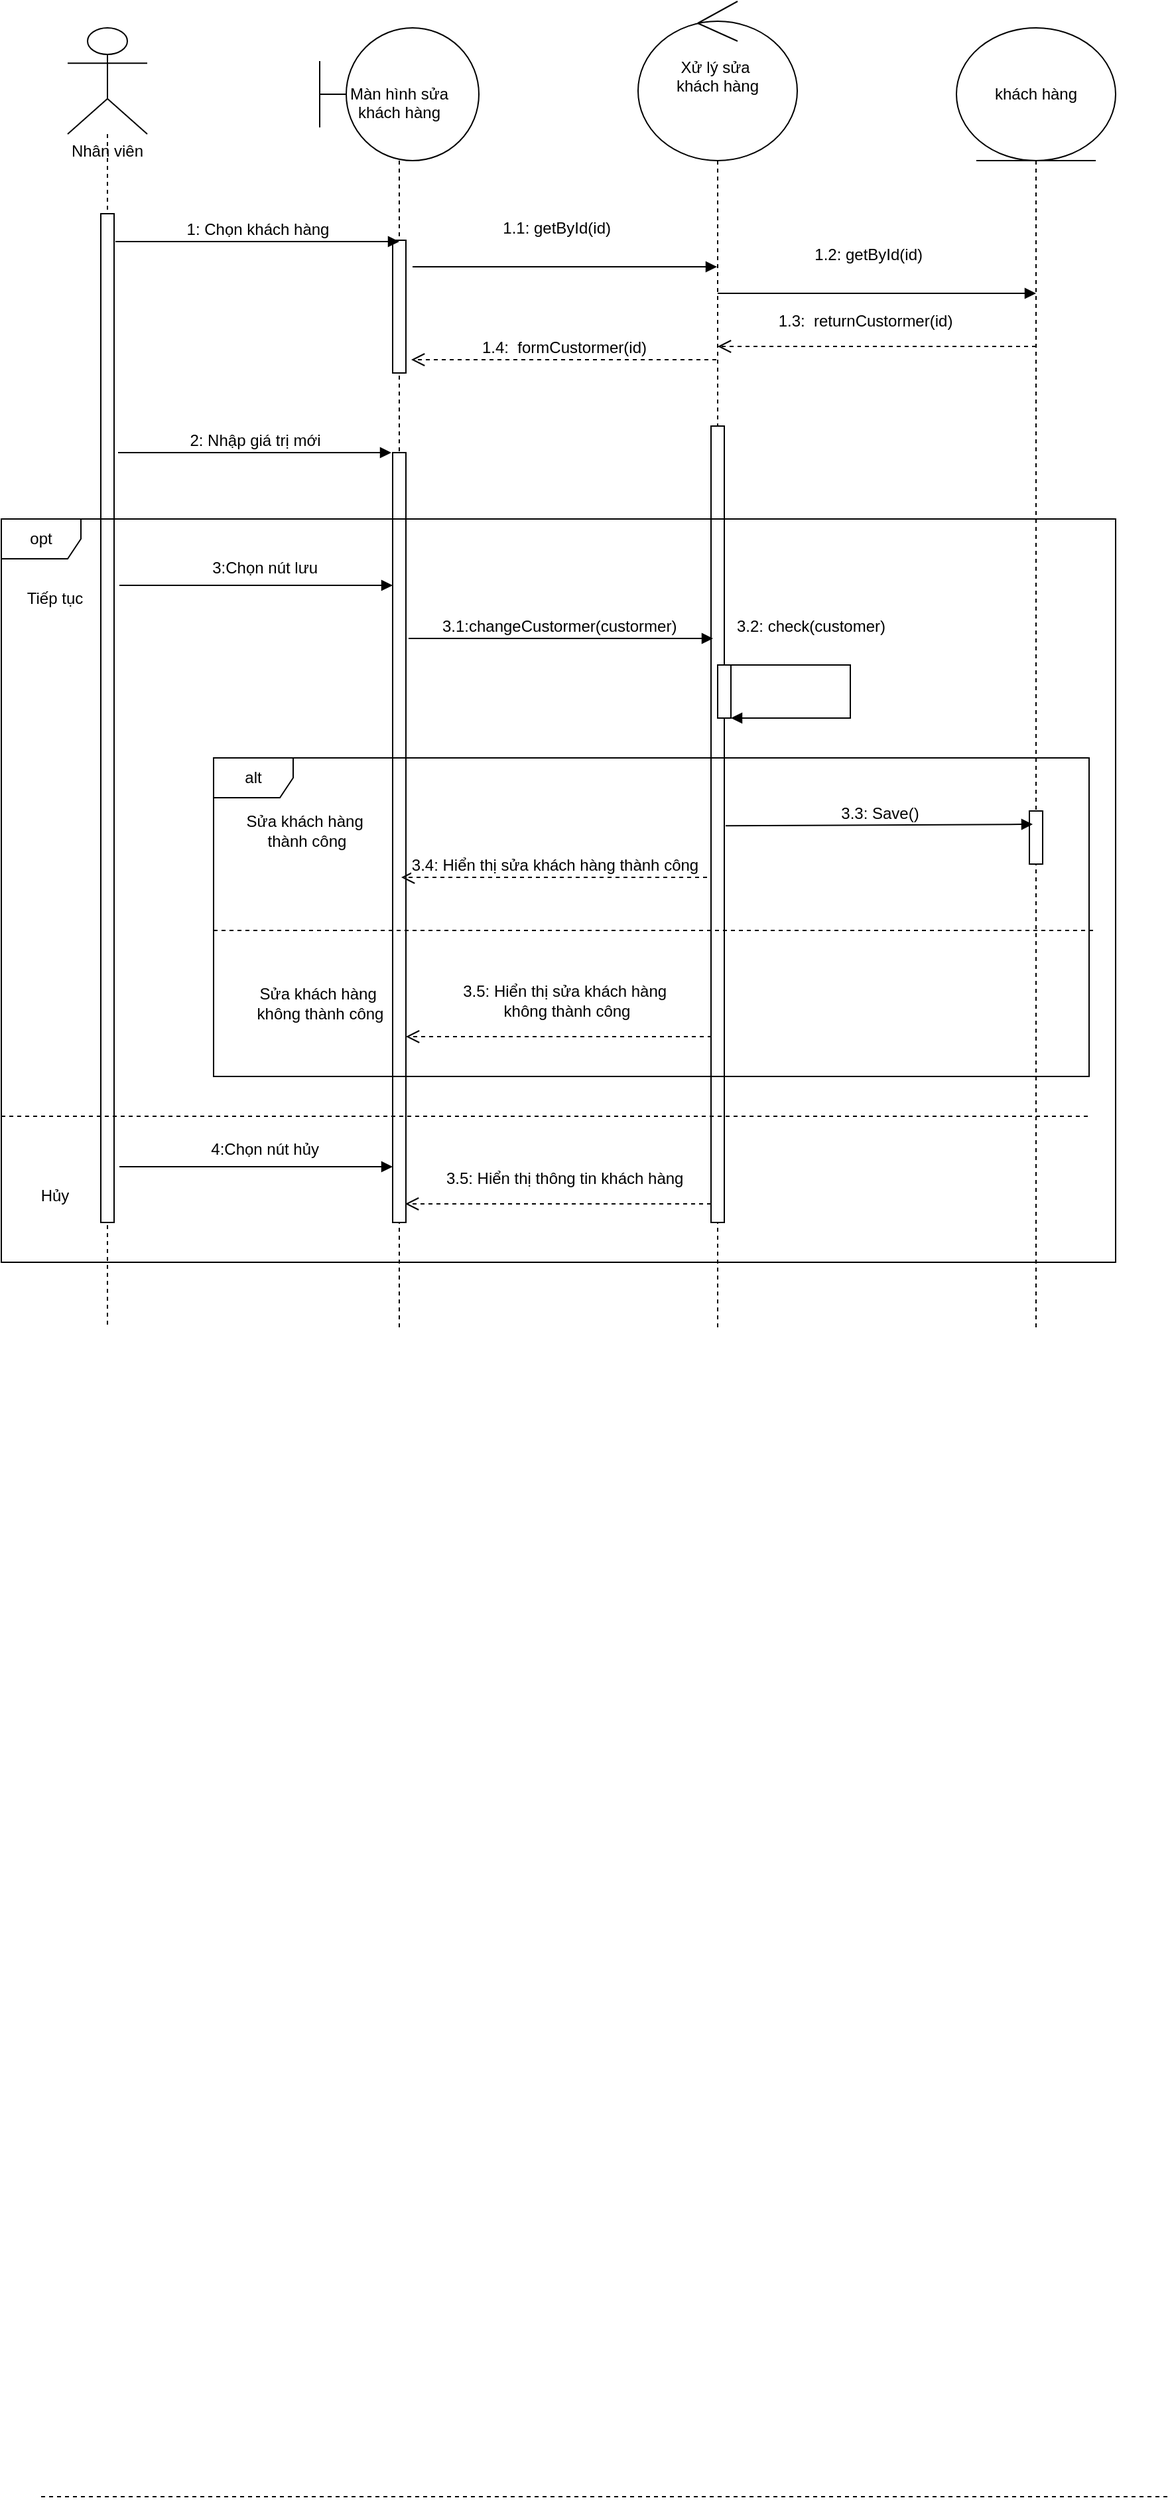 <mxfile version="14.4.3" type="device"><diagram id="j35PRfuS3rS9tGFF6TlJ" name="Page-1"><mxGraphModel dx="852" dy="494" grid="1" gridSize="10" guides="1" tooltips="1" connect="1" arrows="1" fold="1" page="1" pageScale="1" pageWidth="850" pageHeight="1100" math="0" shadow="0"><root><mxCell id="0"/><mxCell id="1" parent="0"/><mxCell id="b2TQc4b1ZqAiPSDbQp9B-11" value="&lt;br style=&quot;font-size: 12px;&quot;&gt;&lt;br style=&quot;font-size: 12px;&quot;&gt;&lt;br style=&quot;font-size: 12px;&quot;&gt;Nhân viên" style="shape=umlLifeline;participant=umlActor;perimeter=lifelinePerimeter;whiteSpace=wrap;html=1;container=1;collapsible=0;recursiveResize=0;verticalAlign=top;spacingTop=36;outlineConnect=0;size=80;fontSize=12;" parent="1" vertex="1"><mxGeometry x="50" y="20" width="60" height="980" as="geometry"/></mxCell><mxCell id="b2TQc4b1ZqAiPSDbQp9B-16" value="" style="html=1;points=[];perimeter=orthogonalPerimeter;fontSize=12;" parent="b2TQc4b1ZqAiPSDbQp9B-11" vertex="1"><mxGeometry x="25" y="140" width="10" height="760" as="geometry"/></mxCell><mxCell id="b2TQc4b1ZqAiPSDbQp9B-12" value="Màn hình sửa&lt;br style=&quot;font-size: 12px&quot;&gt;khách hàng" style="shape=umlLifeline;participant=umlBoundary;perimeter=lifelinePerimeter;whiteSpace=wrap;html=1;container=1;collapsible=0;recursiveResize=0;verticalAlign=top;spacingTop=36;outlineConnect=0;size=100;fontSize=12;" parent="1" vertex="1"><mxGeometry x="240" y="20" width="120" height="980" as="geometry"/></mxCell><mxCell id="b2TQc4b1ZqAiPSDbQp9B-17" value="" style="html=1;points=[];perimeter=orthogonalPerimeter;fontSize=12;" parent="b2TQc4b1ZqAiPSDbQp9B-12" vertex="1"><mxGeometry x="55" y="160" width="10" height="100" as="geometry"/></mxCell><mxCell id="b2TQc4b1ZqAiPSDbQp9B-26" value="" style="html=1;points=[];perimeter=orthogonalPerimeter;fontSize=12;" parent="b2TQc4b1ZqAiPSDbQp9B-12" vertex="1"><mxGeometry x="55" y="320" width="10" height="580" as="geometry"/></mxCell><mxCell id="b2TQc4b1ZqAiPSDbQp9B-14" value="Xử lý sửa&amp;nbsp;&lt;br style=&quot;font-size: 12px&quot;&gt;khách hàng" style="shape=umlLifeline;participant=umlControl;perimeter=lifelinePerimeter;whiteSpace=wrap;html=1;container=1;collapsible=0;recursiveResize=0;verticalAlign=top;spacingTop=36;outlineConnect=0;size=120;fontSize=12;" parent="1" vertex="1"><mxGeometry x="480" width="120" height="1000" as="geometry"/></mxCell><mxCell id="b2TQc4b1ZqAiPSDbQp9B-28" value="" style="html=1;points=[];perimeter=orthogonalPerimeter;fontSize=12;" parent="b2TQc4b1ZqAiPSDbQp9B-14" vertex="1"><mxGeometry x="55" y="320" width="10" height="600" as="geometry"/></mxCell><mxCell id="b2TQc4b1ZqAiPSDbQp9B-15" value="khách hàng" style="shape=umlLifeline;participant=umlEntity;perimeter=lifelinePerimeter;whiteSpace=wrap;html=1;container=1;collapsible=0;recursiveResize=0;verticalAlign=top;spacingTop=36;outlineConnect=0;size=100;fontSize=12;" parent="1" vertex="1"><mxGeometry x="720" y="20" width="120" height="980" as="geometry"/></mxCell><mxCell id="lUowPf4n1j_vVSAmGWT4-11" value="" style="html=1;points=[];perimeter=orthogonalPerimeter;fontSize=12;" parent="b2TQc4b1ZqAiPSDbQp9B-15" vertex="1"><mxGeometry x="55" y="590" width="10" height="40" as="geometry"/></mxCell><mxCell id="b2TQc4b1ZqAiPSDbQp9B-19" value="1: Chọn khách hàng" style="html=1;verticalAlign=bottom;endArrow=block;fontSize=12;" parent="1" edge="1"><mxGeometry width="80" relative="1" as="geometry"><mxPoint x="86" y="181" as="sourcePoint"/><mxPoint x="300" y="181" as="targetPoint"/></mxGeometry></mxCell><mxCell id="lUowPf4n1j_vVSAmGWT4-3" value="2: Nhập giá trị mới" style="html=1;verticalAlign=bottom;endArrow=block;fontSize=12;" parent="1" edge="1"><mxGeometry width="80" relative="1" as="geometry"><mxPoint x="88" y="340" as="sourcePoint"/><mxPoint x="294" y="340" as="targetPoint"/></mxGeometry></mxCell><mxCell id="lUowPf4n1j_vVSAmGWT4-6" value="3.1:changeCustormer(custormer)&amp;nbsp;" style="html=1;verticalAlign=bottom;endArrow=block;fontSize=12;" parent="1" edge="1"><mxGeometry width="80" relative="1" as="geometry"><mxPoint x="307" y="480" as="sourcePoint"/><mxPoint x="536.5" y="480" as="targetPoint"/></mxGeometry></mxCell><mxCell id="lUowPf4n1j_vVSAmGWT4-7" value="3:Chọn nút lưu&amp;nbsp;" style="html=1;verticalAlign=bottom;endArrow=block;fontSize=12;" parent="1" edge="1"><mxGeometry x="0.078" y="5" width="80" relative="1" as="geometry"><mxPoint x="89" y="440" as="sourcePoint"/><mxPoint x="295" y="440" as="targetPoint"/><mxPoint y="1" as="offset"/></mxGeometry></mxCell><mxCell id="lUowPf4n1j_vVSAmGWT4-8" value="" style="html=1;points=[];perimeter=orthogonalPerimeter;fontSize=12;" parent="1" vertex="1"><mxGeometry x="540" y="500" width="10" height="40" as="geometry"/></mxCell><mxCell id="lUowPf4n1j_vVSAmGWT4-9" value="3.2: check(customer)" style="html=1;verticalAlign=bottom;endArrow=block;fontSize=12;rounded=0;" parent="1" edge="1"><mxGeometry x="-0.455" y="20" width="80" relative="1" as="geometry"><mxPoint x="550" y="500" as="sourcePoint"/><mxPoint x="550" y="540" as="targetPoint"/><Array as="points"><mxPoint x="640" y="500"/><mxPoint x="640" y="540"/></Array><mxPoint as="offset"/></mxGeometry></mxCell><mxCell id="lUowPf4n1j_vVSAmGWT4-10" value="3.3: Save()" style="html=1;verticalAlign=bottom;endArrow=block;fontSize=12;exitX=1.3;exitY=0.717;exitDx=0;exitDy=0;exitPerimeter=0;" parent="1" edge="1"><mxGeometry width="80" relative="1" as="geometry"><mxPoint x="546" y="621.14" as="sourcePoint"/><mxPoint x="777.5" y="620" as="targetPoint"/></mxGeometry></mxCell><mxCell id="lUowPf4n1j_vVSAmGWT4-12" value="3.4: Hiển thị sửa khách hàng thành công" style="html=1;verticalAlign=bottom;endArrow=open;dashed=1;endSize=8;fontSize=12;" parent="1" edge="1"><mxGeometry relative="1" as="geometry"><mxPoint x="532" y="660" as="sourcePoint"/><mxPoint x="301.5" y="660" as="targetPoint"/></mxGeometry></mxCell><mxCell id="lUowPf4n1j_vVSAmGWT4-13" value="3.5: Hiển thị sửa khách hàng&amp;nbsp;&lt;br&gt;không thành công" style="html=1;verticalAlign=bottom;endArrow=open;dashed=1;endSize=8;fontSize=12;" parent="1" edge="1"><mxGeometry x="-0.041" y="-10" relative="1" as="geometry"><mxPoint x="535.5" y="780" as="sourcePoint"/><mxPoint x="305" y="780" as="targetPoint"/><mxPoint x="1" as="offset"/></mxGeometry></mxCell><mxCell id="lUowPf4n1j_vVSAmGWT4-16" value="Sửa khách hàng&amp;nbsp;&lt;br&gt;thành công" style="text;html=1;align=center;verticalAlign=middle;resizable=0;points=[];autosize=1;fontSize=12;" parent="1" vertex="1"><mxGeometry x="175" y="610" width="110" height="30" as="geometry"/></mxCell><mxCell id="lUowPf4n1j_vVSAmGWT4-17" value="Sửa khách hàng&amp;nbsp;&lt;br&gt;không thành công" style="text;html=1;align=center;verticalAlign=middle;resizable=0;points=[];autosize=1;fontSize=12;" parent="1" vertex="1"><mxGeometry x="185" y="740" width="110" height="30" as="geometry"/></mxCell><mxCell id="lUowPf4n1j_vVSAmGWT4-18" value="4:Chọn nút hủy&amp;nbsp;" style="html=1;verticalAlign=bottom;endArrow=block;fontSize=12;" parent="1" edge="1"><mxGeometry x="0.078" y="5" width="80" relative="1" as="geometry"><mxPoint x="89" y="878" as="sourcePoint"/><mxPoint x="295" y="878" as="targetPoint"/><mxPoint y="1" as="offset"/></mxGeometry></mxCell><mxCell id="lUowPf4n1j_vVSAmGWT4-19" value="3.5: Hiển thị thông tin khách hàng&amp;nbsp;" style="html=1;verticalAlign=bottom;endArrow=open;dashed=1;endSize=8;fontSize=12;" parent="1" edge="1"><mxGeometry x="-0.041" y="-10" relative="1" as="geometry"><mxPoint x="535" y="906" as="sourcePoint"/><mxPoint x="304.5" y="906" as="targetPoint"/><mxPoint x="1" as="offset"/></mxGeometry></mxCell><mxCell id="lUowPf4n1j_vVSAmGWT4-22" value="opt" style="shape=umlFrame;whiteSpace=wrap;html=1;fontSize=12;" parent="1" vertex="1"><mxGeometry y="390" width="840" height="560" as="geometry"/></mxCell><mxCell id="lUowPf4n1j_vVSAmGWT4-23" value="" style="endArrow=none;dashed=1;html=1;fontSize=12;" parent="1" edge="1"><mxGeometry width="50" height="50" relative="1" as="geometry"><mxPoint x="30" y="1880" as="sourcePoint"/><mxPoint x="880" y="1880" as="targetPoint"/></mxGeometry></mxCell><mxCell id="lUowPf4n1j_vVSAmGWT4-24" value="Tiếp tục" style="text;html=1;align=center;verticalAlign=middle;resizable=0;points=[];autosize=1;fontSize=12;" parent="1" vertex="1"><mxGeometry x="10" y="440" width="60" height="20" as="geometry"/></mxCell><mxCell id="lUowPf4n1j_vVSAmGWT4-25" value="Hủy" style="text;html=1;align=center;verticalAlign=middle;resizable=0;points=[];autosize=1;fontSize=12;" parent="1" vertex="1"><mxGeometry x="20" y="890" width="40" height="20" as="geometry"/></mxCell><mxCell id="lUowPf4n1j_vVSAmGWT4-20" value="alt" style="shape=umlFrame;whiteSpace=wrap;html=1;fontSize=12;" parent="1" vertex="1"><mxGeometry x="160" y="570" width="660" height="240" as="geometry"/></mxCell><mxCell id="_LwXywBSyXd1vZF4MmWv-2" value="" style="endArrow=none;dashed=1;html=1;" parent="1" edge="1"><mxGeometry width="50" height="50" relative="1" as="geometry"><mxPoint y="840" as="sourcePoint"/><mxPoint x="820" y="840" as="targetPoint"/></mxGeometry></mxCell><mxCell id="5E5LHVWmVyTibLjwZGn1-1" value="1.1: getById(id)&amp;nbsp;" style="html=1;verticalAlign=bottom;endArrow=block;fontSize=12;" parent="1" target="b2TQc4b1ZqAiPSDbQp9B-14" edge="1"><mxGeometry x="-0.041" y="20" width="80" relative="1" as="geometry"><mxPoint x="310" y="200" as="sourcePoint"/><mxPoint x="524" y="200" as="targetPoint"/><mxPoint as="offset"/></mxGeometry></mxCell><mxCell id="5E5LHVWmVyTibLjwZGn1-2" value="1.2: getById(id)&amp;nbsp;" style="html=1;verticalAlign=bottom;endArrow=block;fontSize=12;" parent="1" edge="1"><mxGeometry x="-0.041" y="20" width="80" relative="1" as="geometry"><mxPoint x="540" y="220" as="sourcePoint"/><mxPoint x="780" y="220" as="targetPoint"/><mxPoint as="offset"/></mxGeometry></mxCell><mxCell id="5E5LHVWmVyTibLjwZGn1-4" value="&lt;font style=&quot;font-size: 12px&quot;&gt;1.3:&amp;nbsp; returnCustormer(id)&lt;/font&gt;" style="html=1;verticalAlign=bottom;endArrow=open;dashed=1;endSize=8;" parent="1" target="b2TQc4b1ZqAiPSDbQp9B-14" edge="1"><mxGeometry x="0.081" y="-10" relative="1" as="geometry"><mxPoint x="780" y="260" as="sourcePoint"/><mxPoint x="700" y="260" as="targetPoint"/><mxPoint as="offset"/></mxGeometry></mxCell><mxCell id="5E5LHVWmVyTibLjwZGn1-5" value="1.4:&amp;nbsp; formCustormer(id)" style="html=1;verticalAlign=bottom;endArrow=open;dashed=1;endSize=8;fontSize=12;" parent="1" edge="1"><mxGeometry relative="1" as="geometry"><mxPoint x="539" y="270" as="sourcePoint"/><mxPoint x="309" y="270" as="targetPoint"/></mxGeometry></mxCell><mxCell id="Rr6rxKVrsEkk4m20_Aiv-1" value="" style="endArrow=none;dashed=1;html=1;" edge="1" parent="1"><mxGeometry width="50" height="50" relative="1" as="geometry"><mxPoint x="160" y="700" as="sourcePoint"/><mxPoint x="825" y="700" as="targetPoint"/></mxGeometry></mxCell></root></mxGraphModel></diagram></mxfile>